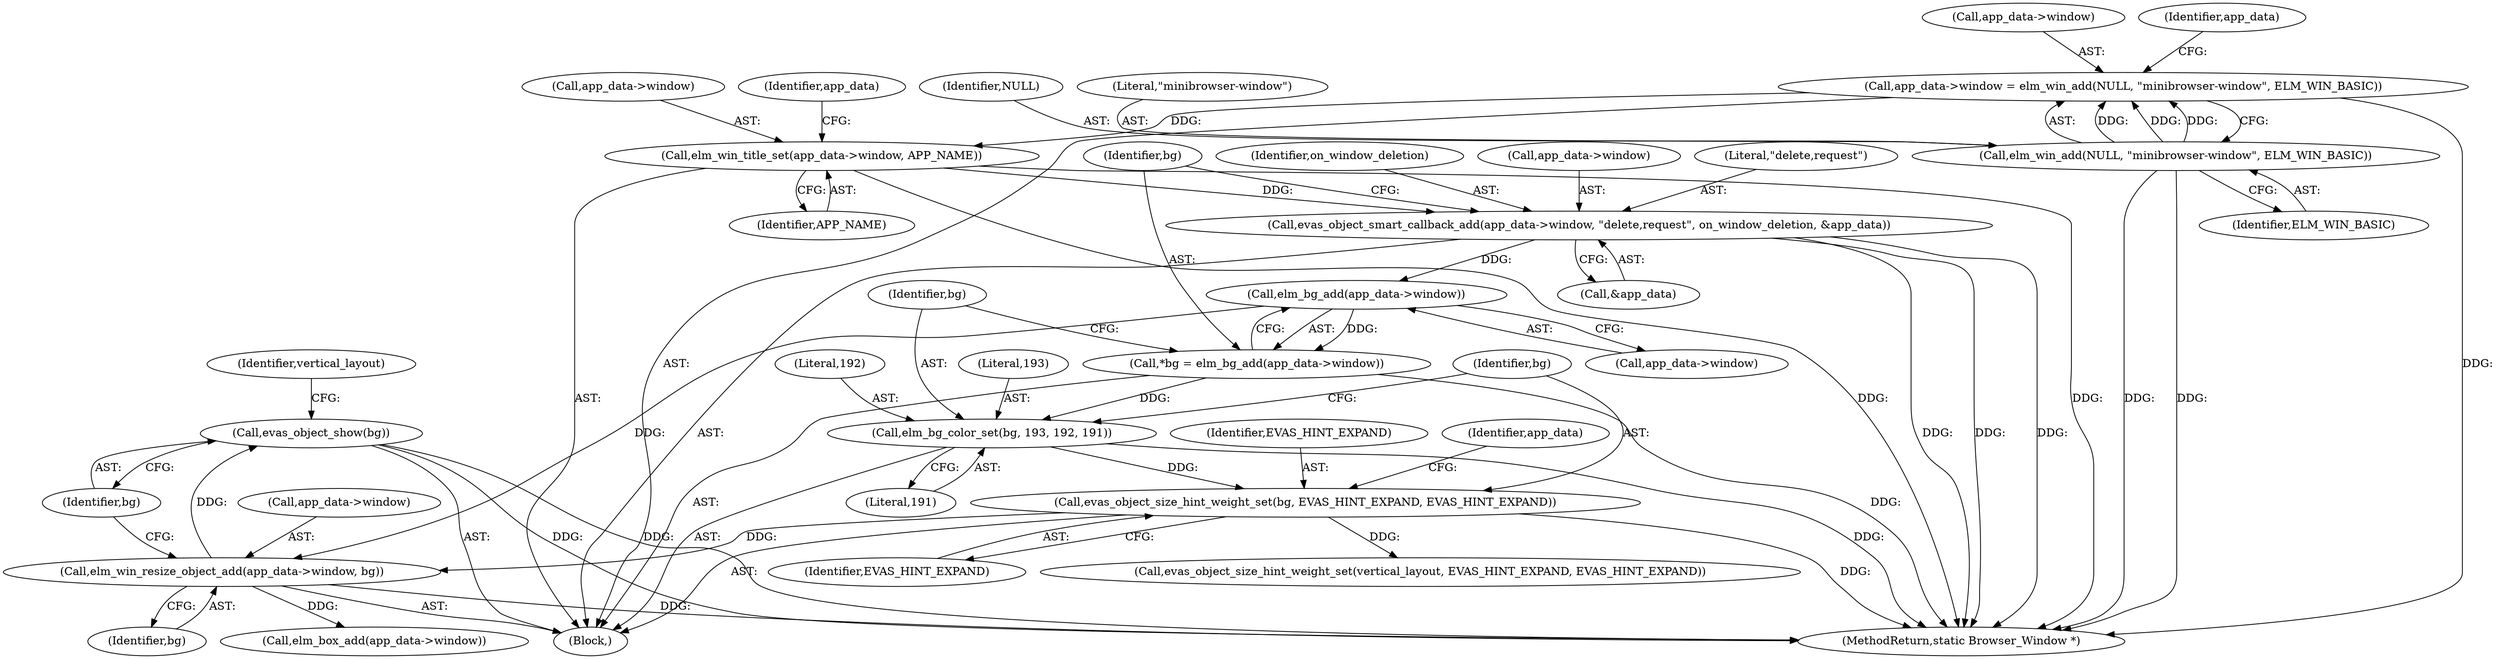 digraph "0_Chrome_46afbe7f7f55280947e9c06c429a68983ba9d8dd_0@pointer" {
"1000169" [label="(Call,evas_object_show(bg))"];
"1000164" [label="(Call,elm_win_resize_object_add(app_data->window, bg))"];
"1000151" [label="(Call,elm_bg_add(app_data->window))"];
"1000140" [label="(Call,evas_object_smart_callback_add(app_data->window, \"delete,request\", on_window_deletion, &app_data))"];
"1000135" [label="(Call,elm_win_title_set(app_data->window, APP_NAME))"];
"1000127" [label="(Call,app_data->window = elm_win_add(NULL, \"minibrowser-window\", ELM_WIN_BASIC))"];
"1000131" [label="(Call,elm_win_add(NULL, \"minibrowser-window\", ELM_WIN_BASIC))"];
"1000160" [label="(Call,evas_object_size_hint_weight_set(bg, EVAS_HINT_EXPAND, EVAS_HINT_EXPAND))"];
"1000155" [label="(Call,elm_bg_color_set(bg, 193, 192, 191))"];
"1000149" [label="(Call,*bg = elm_bg_add(app_data->window))"];
"1000134" [label="(Identifier,ELM_WIN_BASIC)"];
"1000140" [label="(Call,evas_object_smart_callback_add(app_data->window, \"delete,request\", on_window_deletion, &app_data))"];
"1000135" [label="(Call,elm_win_title_set(app_data->window, APP_NAME))"];
"1000112" [label="(Block,)"];
"1000127" [label="(Call,app_data->window = elm_win_add(NULL, \"minibrowser-window\", ELM_WIN_BASIC))"];
"1000141" [label="(Call,app_data->window)"];
"1000131" [label="(Call,elm_win_add(NULL, \"minibrowser-window\", ELM_WIN_BASIC))"];
"1000155" [label="(Call,elm_bg_color_set(bg, 193, 192, 191))"];
"1000165" [label="(Call,app_data->window)"];
"1000174" [label="(Call,elm_box_add(app_data->window))"];
"1000161" [label="(Identifier,bg)"];
"1000162" [label="(Identifier,EVAS_HINT_EXPAND)"];
"1000170" [label="(Identifier,bg)"];
"1000641" [label="(MethodReturn,static Browser_Window *)"];
"1000166" [label="(Identifier,app_data)"];
"1000163" [label="(Identifier,EVAS_HINT_EXPAND)"];
"1000146" [label="(Call,&app_data)"];
"1000182" [label="(Call,evas_object_size_hint_weight_set(vertical_layout, EVAS_HINT_EXPAND, EVAS_HINT_EXPAND))"];
"1000128" [label="(Call,app_data->window)"];
"1000144" [label="(Literal,\"delete,request\")"];
"1000149" [label="(Call,*bg = elm_bg_add(app_data->window))"];
"1000159" [label="(Literal,191)"];
"1000173" [label="(Identifier,vertical_layout)"];
"1000152" [label="(Call,app_data->window)"];
"1000136" [label="(Call,app_data->window)"];
"1000164" [label="(Call,elm_win_resize_object_add(app_data->window, bg))"];
"1000158" [label="(Literal,192)"];
"1000157" [label="(Literal,193)"];
"1000145" [label="(Identifier,on_window_deletion)"];
"1000169" [label="(Call,evas_object_show(bg))"];
"1000137" [label="(Identifier,app_data)"];
"1000139" [label="(Identifier,APP_NAME)"];
"1000132" [label="(Identifier,NULL)"];
"1000156" [label="(Identifier,bg)"];
"1000133" [label="(Literal,\"minibrowser-window\")"];
"1000168" [label="(Identifier,bg)"];
"1000142" [label="(Identifier,app_data)"];
"1000160" [label="(Call,evas_object_size_hint_weight_set(bg, EVAS_HINT_EXPAND, EVAS_HINT_EXPAND))"];
"1000151" [label="(Call,elm_bg_add(app_data->window))"];
"1000150" [label="(Identifier,bg)"];
"1000169" -> "1000112"  [label="AST: "];
"1000169" -> "1000170"  [label="CFG: "];
"1000170" -> "1000169"  [label="AST: "];
"1000173" -> "1000169"  [label="CFG: "];
"1000169" -> "1000641"  [label="DDG: "];
"1000169" -> "1000641"  [label="DDG: "];
"1000164" -> "1000169"  [label="DDG: "];
"1000164" -> "1000112"  [label="AST: "];
"1000164" -> "1000168"  [label="CFG: "];
"1000165" -> "1000164"  [label="AST: "];
"1000168" -> "1000164"  [label="AST: "];
"1000170" -> "1000164"  [label="CFG: "];
"1000164" -> "1000641"  [label="DDG: "];
"1000151" -> "1000164"  [label="DDG: "];
"1000160" -> "1000164"  [label="DDG: "];
"1000164" -> "1000174"  [label="DDG: "];
"1000151" -> "1000149"  [label="AST: "];
"1000151" -> "1000152"  [label="CFG: "];
"1000152" -> "1000151"  [label="AST: "];
"1000149" -> "1000151"  [label="CFG: "];
"1000151" -> "1000149"  [label="DDG: "];
"1000140" -> "1000151"  [label="DDG: "];
"1000140" -> "1000112"  [label="AST: "];
"1000140" -> "1000146"  [label="CFG: "];
"1000141" -> "1000140"  [label="AST: "];
"1000144" -> "1000140"  [label="AST: "];
"1000145" -> "1000140"  [label="AST: "];
"1000146" -> "1000140"  [label="AST: "];
"1000150" -> "1000140"  [label="CFG: "];
"1000140" -> "1000641"  [label="DDG: "];
"1000140" -> "1000641"  [label="DDG: "];
"1000140" -> "1000641"  [label="DDG: "];
"1000135" -> "1000140"  [label="DDG: "];
"1000135" -> "1000112"  [label="AST: "];
"1000135" -> "1000139"  [label="CFG: "];
"1000136" -> "1000135"  [label="AST: "];
"1000139" -> "1000135"  [label="AST: "];
"1000142" -> "1000135"  [label="CFG: "];
"1000135" -> "1000641"  [label="DDG: "];
"1000135" -> "1000641"  [label="DDG: "];
"1000127" -> "1000135"  [label="DDG: "];
"1000127" -> "1000112"  [label="AST: "];
"1000127" -> "1000131"  [label="CFG: "];
"1000128" -> "1000127"  [label="AST: "];
"1000131" -> "1000127"  [label="AST: "];
"1000137" -> "1000127"  [label="CFG: "];
"1000127" -> "1000641"  [label="DDG: "];
"1000131" -> "1000127"  [label="DDG: "];
"1000131" -> "1000127"  [label="DDG: "];
"1000131" -> "1000127"  [label="DDG: "];
"1000131" -> "1000134"  [label="CFG: "];
"1000132" -> "1000131"  [label="AST: "];
"1000133" -> "1000131"  [label="AST: "];
"1000134" -> "1000131"  [label="AST: "];
"1000131" -> "1000641"  [label="DDG: "];
"1000131" -> "1000641"  [label="DDG: "];
"1000160" -> "1000112"  [label="AST: "];
"1000160" -> "1000163"  [label="CFG: "];
"1000161" -> "1000160"  [label="AST: "];
"1000162" -> "1000160"  [label="AST: "];
"1000163" -> "1000160"  [label="AST: "];
"1000166" -> "1000160"  [label="CFG: "];
"1000160" -> "1000641"  [label="DDG: "];
"1000155" -> "1000160"  [label="DDG: "];
"1000160" -> "1000182"  [label="DDG: "];
"1000155" -> "1000112"  [label="AST: "];
"1000155" -> "1000159"  [label="CFG: "];
"1000156" -> "1000155"  [label="AST: "];
"1000157" -> "1000155"  [label="AST: "];
"1000158" -> "1000155"  [label="AST: "];
"1000159" -> "1000155"  [label="AST: "];
"1000161" -> "1000155"  [label="CFG: "];
"1000155" -> "1000641"  [label="DDG: "];
"1000149" -> "1000155"  [label="DDG: "];
"1000149" -> "1000112"  [label="AST: "];
"1000150" -> "1000149"  [label="AST: "];
"1000156" -> "1000149"  [label="CFG: "];
"1000149" -> "1000641"  [label="DDG: "];
}
